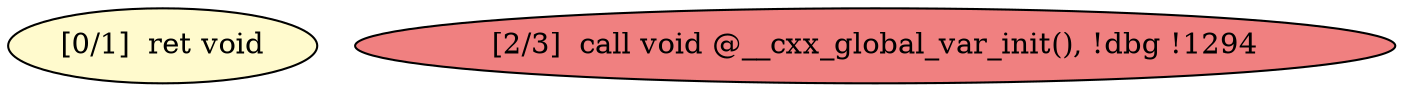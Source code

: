 
digraph G {


node645 [fillcolor=lemonchiffon,label="[0/1]  ret void",shape=ellipse,style=filled ]
node644 [fillcolor=lightcoral,label="[2/3]  call void @__cxx_global_var_init(), !dbg !1294",shape=ellipse,style=filled ]



}
